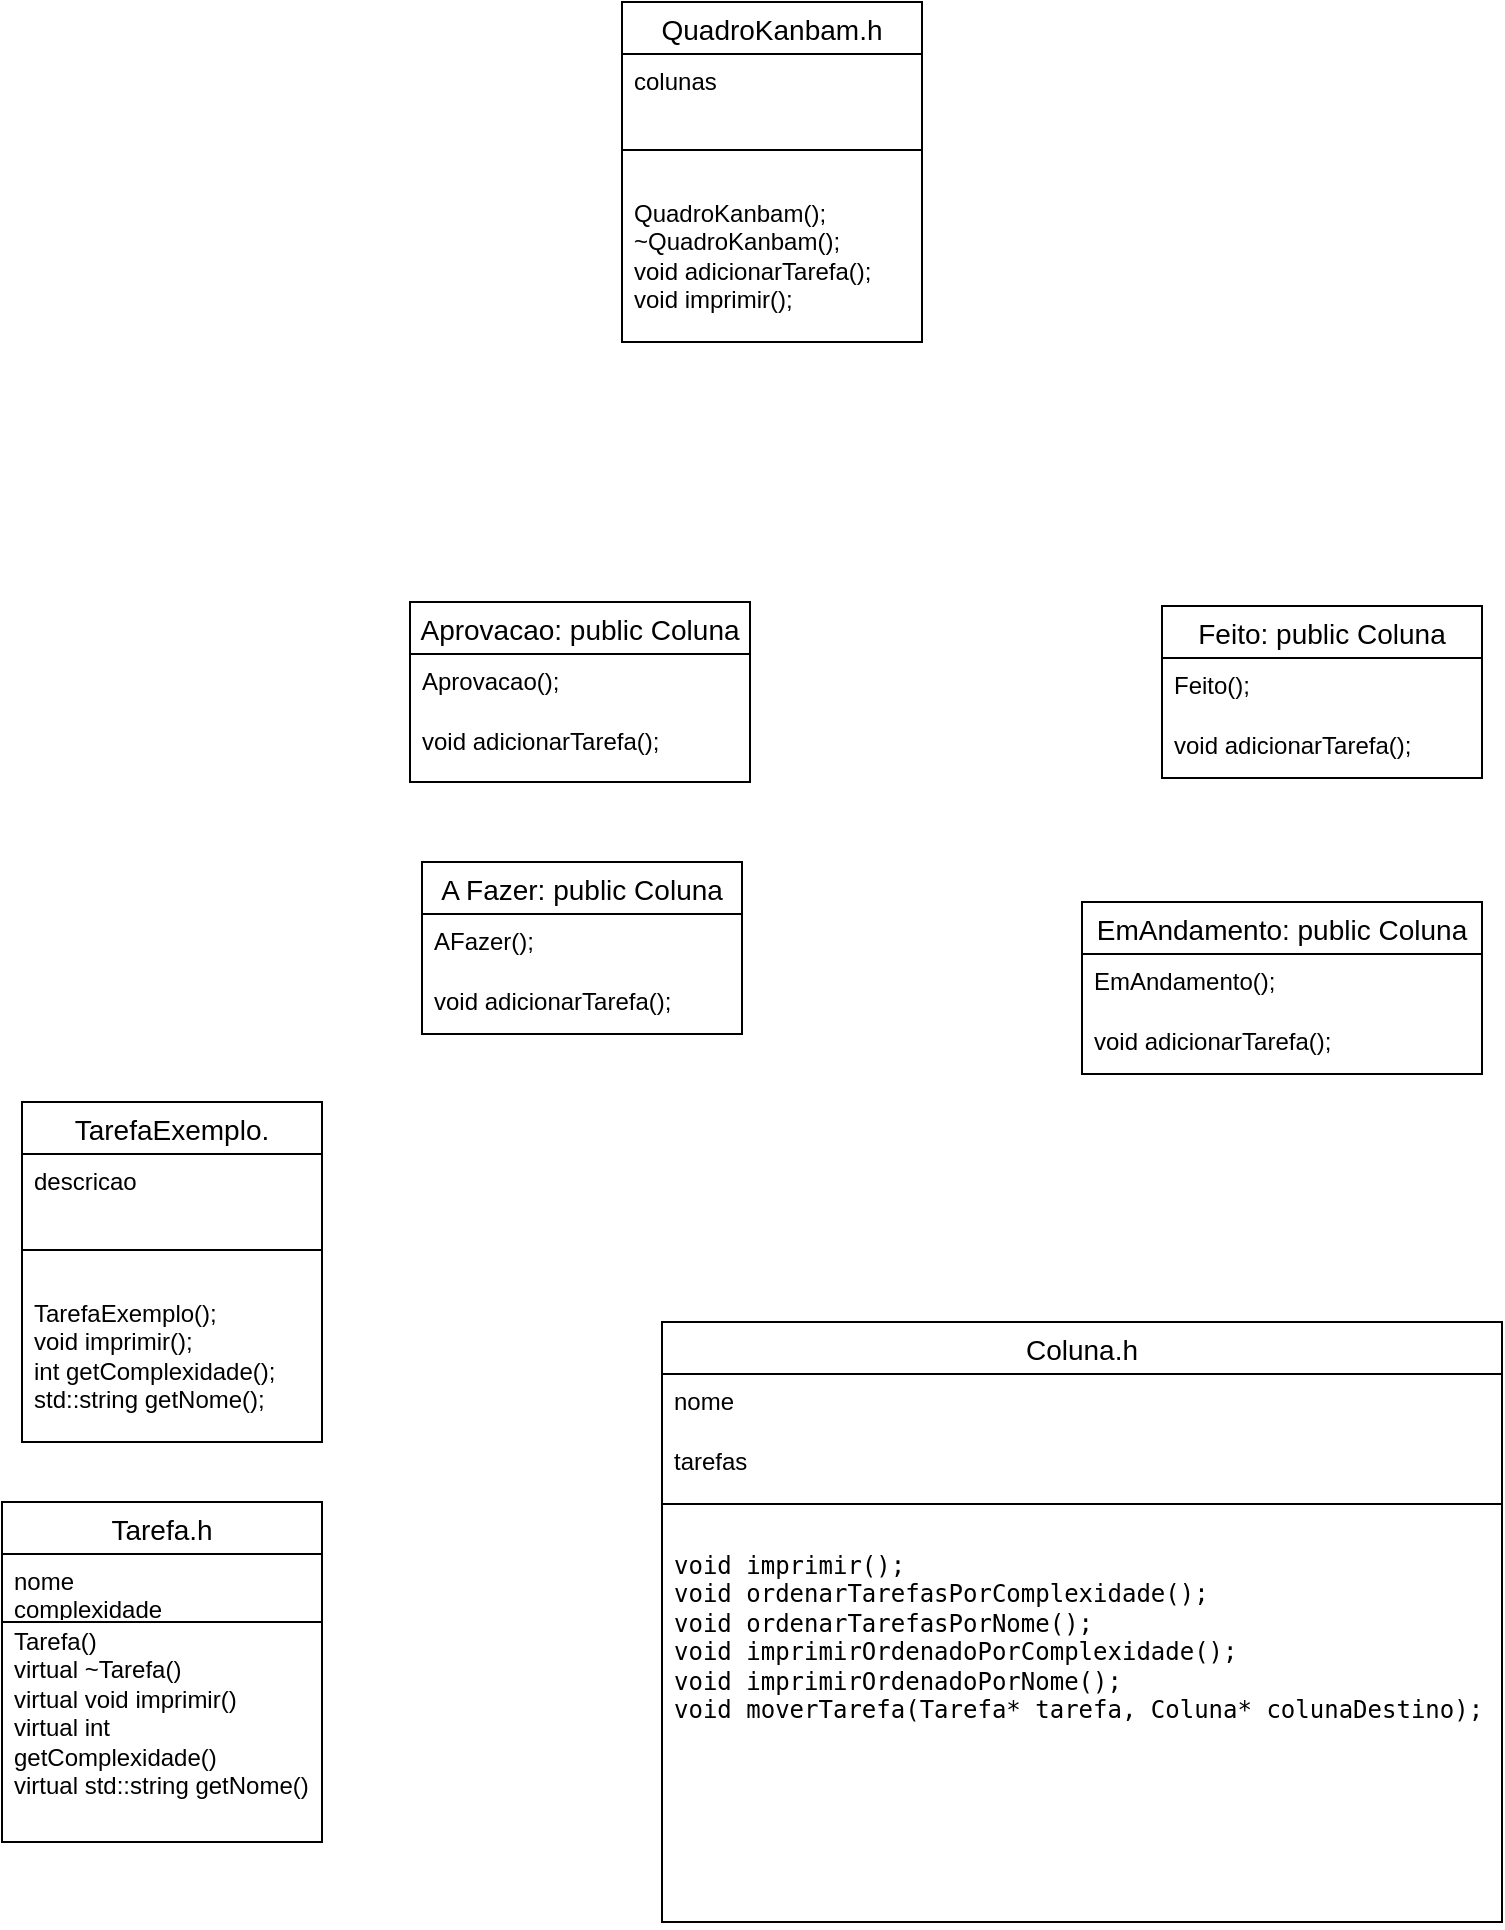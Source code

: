 <mxfile version="21.6.2" type="github">
  <diagram name="Página-1" id="vS54wYhkpu-R3U6V1ZRD">
    <mxGraphModel dx="1434" dy="725" grid="1" gridSize="10" guides="1" tooltips="1" connect="1" arrows="1" fold="1" page="1" pageScale="1" pageWidth="827" pageHeight="1169" math="0" shadow="0">
      <root>
        <mxCell id="0" />
        <mxCell id="1" parent="0" />
        <mxCell id="pkA4ZpUU_qlZRxtPL-2b-28" value="Tarefa.h" style="swimlane;fontStyle=0;childLayout=stackLayout;horizontal=1;startSize=26;horizontalStack=0;resizeParent=1;resizeParentMax=0;resizeLast=0;collapsible=1;marginBottom=0;align=center;fontSize=14;" parent="1" vertex="1">
          <mxGeometry x="40" y="930" width="160" height="170" as="geometry" />
        </mxCell>
        <mxCell id="pkA4ZpUU_qlZRxtPL-2b-29" value="&lt;div&gt;nome&lt;/div&gt;&lt;div&gt;complexidade&lt;br&gt;&lt;/div&gt;&lt;div&gt;&lt;br&gt;&lt;/div&gt;&lt;div&gt;&lt;br&gt;&lt;/div&gt;&lt;div&gt;&lt;br&gt;&lt;/div&gt;&lt;div&gt;&lt;br&gt;&lt;/div&gt;" style="text;strokeColor=none;fillColor=none;spacingLeft=4;spacingRight=4;overflow=hidden;rotatable=0;points=[[0,0.5],[1,0.5]];portConstraint=eastwest;fontSize=12;whiteSpace=wrap;html=1;" parent="pkA4ZpUU_qlZRxtPL-2b-28" vertex="1">
          <mxGeometry y="26" width="160" height="30" as="geometry" />
        </mxCell>
        <mxCell id="pkA4ZpUU_qlZRxtPL-2b-30" value="&lt;div&gt;Tarefa()&lt;/div&gt;&lt;div&gt;virtual ~Tarefa()&lt;/div&gt;&lt;div&gt;virtual void imprimir()&lt;/div&gt;&lt;div&gt;virtual int getComplexidade()&lt;/div&gt;&lt;div&gt;virtual std::string getNome()&lt;br&gt;&lt;/div&gt;" style="text;strokeColor=none;fillColor=none;spacingLeft=4;spacingRight=4;overflow=hidden;rotatable=0;points=[[0,0.5],[1,0.5]];portConstraint=eastwest;fontSize=12;whiteSpace=wrap;html=1;" parent="pkA4ZpUU_qlZRxtPL-2b-28" vertex="1">
          <mxGeometry y="56" width="160" height="114" as="geometry" />
        </mxCell>
        <mxCell id="pkA4ZpUU_qlZRxtPL-2b-32" value="" style="endArrow=none;html=1;rounded=0;" parent="1" edge="1">
          <mxGeometry relative="1" as="geometry">
            <mxPoint x="40" y="990" as="sourcePoint" />
            <mxPoint x="200" y="990" as="targetPoint" />
          </mxGeometry>
        </mxCell>
        <mxCell id="pkA4ZpUU_qlZRxtPL-2b-33" value="Coluna.h" style="swimlane;fontStyle=0;childLayout=stackLayout;horizontal=1;startSize=26;horizontalStack=0;resizeParent=1;resizeParentMax=0;resizeLast=0;collapsible=1;marginBottom=0;align=center;fontSize=14;" parent="1" vertex="1">
          <mxGeometry x="370" y="840" width="420" height="300" as="geometry" />
        </mxCell>
        <mxCell id="pkA4ZpUU_qlZRxtPL-2b-34" value="nome" style="text;strokeColor=none;fillColor=none;spacingLeft=4;spacingRight=4;overflow=hidden;rotatable=0;points=[[0,0.5],[1,0.5]];portConstraint=eastwest;fontSize=12;whiteSpace=wrap;html=1;" parent="pkA4ZpUU_qlZRxtPL-2b-33" vertex="1">
          <mxGeometry y="26" width="420" height="30" as="geometry" />
        </mxCell>
        <mxCell id="pkA4ZpUU_qlZRxtPL-2b-35" value="tarefas" style="text;strokeColor=none;fillColor=none;spacingLeft=4;spacingRight=4;overflow=hidden;rotatable=0;points=[[0,0.5],[1,0.5]];portConstraint=eastwest;fontSize=12;whiteSpace=wrap;html=1;" parent="pkA4ZpUU_qlZRxtPL-2b-33" vertex="1">
          <mxGeometry y="56" width="420" height="30" as="geometry" />
        </mxCell>
        <mxCell id="pkA4ZpUU_qlZRxtPL-2b-39" value="" style="line;strokeWidth=1;rotatable=0;dashed=0;labelPosition=right;align=left;verticalAlign=middle;spacingTop=0;spacingLeft=6;points=[];portConstraint=eastwest;" parent="pkA4ZpUU_qlZRxtPL-2b-33" vertex="1">
          <mxGeometry y="86" width="420" height="10" as="geometry" />
        </mxCell>
        <mxCell id="pkA4ZpUU_qlZRxtPL-2b-36" value="&lt;pre&gt;&lt;code&gt;void imprimir();&lt;br&gt;void ordenarTarefasPorComplexidade();&lt;br&gt;void ordenarTarefasPorNome();&lt;br&gt;void imprimirOrdenadoPorComplexidade();&lt;br&gt;void imprimirOrdenadoPorNome();&lt;br&gt;void moverTarefa(Tarefa* tarefa, Coluna* colunaDestino);&lt;br&gt;&lt;/code&gt;&lt;br&gt;&lt;/pre&gt;" style="text;strokeColor=none;fillColor=none;spacingLeft=4;spacingRight=4;overflow=hidden;rotatable=0;points=[[0,0.5],[1,0.5]];portConstraint=eastwest;fontSize=12;whiteSpace=wrap;html=1;" parent="pkA4ZpUU_qlZRxtPL-2b-33" vertex="1">
          <mxGeometry y="96" width="420" height="204" as="geometry" />
        </mxCell>
        <mxCell id="62WXFrzC4N_BZi2lxImG-1" value="TarefaExemplo." style="swimlane;fontStyle=0;childLayout=stackLayout;horizontal=1;startSize=26;horizontalStack=0;resizeParent=1;resizeParentMax=0;resizeLast=0;collapsible=1;marginBottom=0;align=center;fontSize=14;" vertex="1" parent="1">
          <mxGeometry x="50" y="730" width="150" height="170" as="geometry" />
        </mxCell>
        <mxCell id="62WXFrzC4N_BZi2lxImG-2" value="descricao" style="text;strokeColor=none;fillColor=none;spacingLeft=4;spacingRight=4;overflow=hidden;rotatable=0;points=[[0,0.5],[1,0.5]];portConstraint=eastwest;fontSize=12;whiteSpace=wrap;html=1;" vertex="1" parent="62WXFrzC4N_BZi2lxImG-1">
          <mxGeometry y="26" width="150" height="30" as="geometry" />
        </mxCell>
        <mxCell id="62WXFrzC4N_BZi2lxImG-5" value="" style="line;strokeWidth=1;rotatable=0;dashed=0;labelPosition=right;align=left;verticalAlign=middle;spacingTop=0;spacingLeft=6;points=[];portConstraint=eastwest;" vertex="1" parent="62WXFrzC4N_BZi2lxImG-1">
          <mxGeometry y="56" width="150" height="36" as="geometry" />
        </mxCell>
        <mxCell id="62WXFrzC4N_BZi2lxImG-3" value="TarefaExemplo();&lt;br&gt;void imprimir();&lt;br&gt;int getComplexidade();&lt;br&gt;std::string getNome();" style="text;strokeColor=none;fillColor=none;spacingLeft=4;spacingRight=4;overflow=hidden;rotatable=0;points=[[0,0.5],[1,0.5]];portConstraint=eastwest;fontSize=12;whiteSpace=wrap;html=1;" vertex="1" parent="62WXFrzC4N_BZi2lxImG-1">
          <mxGeometry y="92" width="150" height="78" as="geometry" />
        </mxCell>
        <mxCell id="62WXFrzC4N_BZi2lxImG-8" value="A Fazer: public Coluna" style="swimlane;fontStyle=0;childLayout=stackLayout;horizontal=1;startSize=26;horizontalStack=0;resizeParent=1;resizeParentMax=0;resizeLast=0;collapsible=1;marginBottom=0;align=center;fontSize=14;" vertex="1" parent="1">
          <mxGeometry x="250" y="610" width="160" height="86" as="geometry" />
        </mxCell>
        <mxCell id="62WXFrzC4N_BZi2lxImG-9" value="AFazer();" style="text;strokeColor=none;fillColor=none;spacingLeft=4;spacingRight=4;overflow=hidden;rotatable=0;points=[[0,0.5],[1,0.5]];portConstraint=eastwest;fontSize=12;whiteSpace=wrap;html=1;" vertex="1" parent="62WXFrzC4N_BZi2lxImG-8">
          <mxGeometry y="26" width="160" height="30" as="geometry" />
        </mxCell>
        <mxCell id="62WXFrzC4N_BZi2lxImG-10" value="void adicionarTarefa(); " style="text;strokeColor=none;fillColor=none;spacingLeft=4;spacingRight=4;overflow=hidden;rotatable=0;points=[[0,0.5],[1,0.5]];portConstraint=eastwest;fontSize=12;whiteSpace=wrap;html=1;" vertex="1" parent="62WXFrzC4N_BZi2lxImG-8">
          <mxGeometry y="56" width="160" height="30" as="geometry" />
        </mxCell>
        <mxCell id="62WXFrzC4N_BZi2lxImG-12" value="EmAndamento: public Coluna" style="swimlane;fontStyle=0;childLayout=stackLayout;horizontal=1;startSize=26;horizontalStack=0;resizeParent=1;resizeParentMax=0;resizeLast=0;collapsible=1;marginBottom=0;align=center;fontSize=14;" vertex="1" parent="1">
          <mxGeometry x="580" y="630" width="200" height="86" as="geometry" />
        </mxCell>
        <mxCell id="62WXFrzC4N_BZi2lxImG-13" value="EmAndamento();" style="text;strokeColor=none;fillColor=none;spacingLeft=4;spacingRight=4;overflow=hidden;rotatable=0;points=[[0,0.5],[1,0.5]];portConstraint=eastwest;fontSize=12;whiteSpace=wrap;html=1;" vertex="1" parent="62WXFrzC4N_BZi2lxImG-12">
          <mxGeometry y="26" width="200" height="30" as="geometry" />
        </mxCell>
        <mxCell id="62WXFrzC4N_BZi2lxImG-14" value="void adicionarTarefa(); " style="text;strokeColor=none;fillColor=none;spacingLeft=4;spacingRight=4;overflow=hidden;rotatable=0;points=[[0,0.5],[1,0.5]];portConstraint=eastwest;fontSize=12;whiteSpace=wrap;html=1;" vertex="1" parent="62WXFrzC4N_BZi2lxImG-12">
          <mxGeometry y="56" width="200" height="30" as="geometry" />
        </mxCell>
        <mxCell id="62WXFrzC4N_BZi2lxImG-15" value="Aprovacao: public Coluna" style="swimlane;fontStyle=0;childLayout=stackLayout;horizontal=1;startSize=26;horizontalStack=0;resizeParent=1;resizeParentMax=0;resizeLast=0;collapsible=1;marginBottom=0;align=center;fontSize=14;" vertex="1" parent="1">
          <mxGeometry x="244" y="480" width="170" height="90" as="geometry" />
        </mxCell>
        <mxCell id="62WXFrzC4N_BZi2lxImG-16" value="Aprovacao();" style="text;strokeColor=none;fillColor=none;spacingLeft=4;spacingRight=4;overflow=hidden;rotatable=0;points=[[0,0.5],[1,0.5]];portConstraint=eastwest;fontSize=12;whiteSpace=wrap;html=1;" vertex="1" parent="62WXFrzC4N_BZi2lxImG-15">
          <mxGeometry y="26" width="170" height="30" as="geometry" />
        </mxCell>
        <mxCell id="62WXFrzC4N_BZi2lxImG-17" value="void adicionarTarefa(); " style="text;strokeColor=none;fillColor=none;spacingLeft=4;spacingRight=4;overflow=hidden;rotatable=0;points=[[0,0.5],[1,0.5]];portConstraint=eastwest;fontSize=12;whiteSpace=wrap;html=1;" vertex="1" parent="62WXFrzC4N_BZi2lxImG-15">
          <mxGeometry y="56" width="170" height="34" as="geometry" />
        </mxCell>
        <mxCell id="62WXFrzC4N_BZi2lxImG-18" value="Feito: public Coluna" style="swimlane;fontStyle=0;childLayout=stackLayout;horizontal=1;startSize=26;horizontalStack=0;resizeParent=1;resizeParentMax=0;resizeLast=0;collapsible=1;marginBottom=0;align=center;fontSize=14;" vertex="1" parent="1">
          <mxGeometry x="620" y="482" width="160" height="86" as="geometry" />
        </mxCell>
        <mxCell id="62WXFrzC4N_BZi2lxImG-19" value="Feito();" style="text;strokeColor=none;fillColor=none;spacingLeft=4;spacingRight=4;overflow=hidden;rotatable=0;points=[[0,0.5],[1,0.5]];portConstraint=eastwest;fontSize=12;whiteSpace=wrap;html=1;" vertex="1" parent="62WXFrzC4N_BZi2lxImG-18">
          <mxGeometry y="26" width="160" height="30" as="geometry" />
        </mxCell>
        <mxCell id="62WXFrzC4N_BZi2lxImG-20" value="void adicionarTarefa(); " style="text;strokeColor=none;fillColor=none;spacingLeft=4;spacingRight=4;overflow=hidden;rotatable=0;points=[[0,0.5],[1,0.5]];portConstraint=eastwest;fontSize=12;whiteSpace=wrap;html=1;" vertex="1" parent="62WXFrzC4N_BZi2lxImG-18">
          <mxGeometry y="56" width="160" height="30" as="geometry" />
        </mxCell>
        <mxCell id="62WXFrzC4N_BZi2lxImG-21" value="QuadroKanbam.h" style="swimlane;fontStyle=0;childLayout=stackLayout;horizontal=1;startSize=26;horizontalStack=0;resizeParent=1;resizeParentMax=0;resizeLast=0;collapsible=1;marginBottom=0;align=center;fontSize=14;" vertex="1" parent="1">
          <mxGeometry x="350" y="180" width="150" height="170" as="geometry" />
        </mxCell>
        <mxCell id="62WXFrzC4N_BZi2lxImG-22" value="colunas" style="text;strokeColor=none;fillColor=none;spacingLeft=4;spacingRight=4;overflow=hidden;rotatable=0;points=[[0,0.5],[1,0.5]];portConstraint=eastwest;fontSize=12;whiteSpace=wrap;html=1;" vertex="1" parent="62WXFrzC4N_BZi2lxImG-21">
          <mxGeometry y="26" width="150" height="30" as="geometry" />
        </mxCell>
        <mxCell id="62WXFrzC4N_BZi2lxImG-23" value="" style="line;strokeWidth=1;rotatable=0;dashed=0;labelPosition=right;align=left;verticalAlign=middle;spacingTop=0;spacingLeft=6;points=[];portConstraint=eastwest;" vertex="1" parent="62WXFrzC4N_BZi2lxImG-21">
          <mxGeometry y="56" width="150" height="36" as="geometry" />
        </mxCell>
        <mxCell id="62WXFrzC4N_BZi2lxImG-24" value="&lt;div&gt;QuadroKanbam();&lt;/div&gt;&lt;div&gt;~QuadroKanbam();&lt;/div&gt;&lt;div&gt;void adicionarTarefa();&lt;/div&gt;&lt;div&gt;void imprimir();&lt;br&gt;&lt;/div&gt;" style="text;strokeColor=none;fillColor=none;spacingLeft=4;spacingRight=4;overflow=hidden;rotatable=0;points=[[0,0.5],[1,0.5]];portConstraint=eastwest;fontSize=12;whiteSpace=wrap;html=1;" vertex="1" parent="62WXFrzC4N_BZi2lxImG-21">
          <mxGeometry y="92" width="150" height="78" as="geometry" />
        </mxCell>
      </root>
    </mxGraphModel>
  </diagram>
</mxfile>
